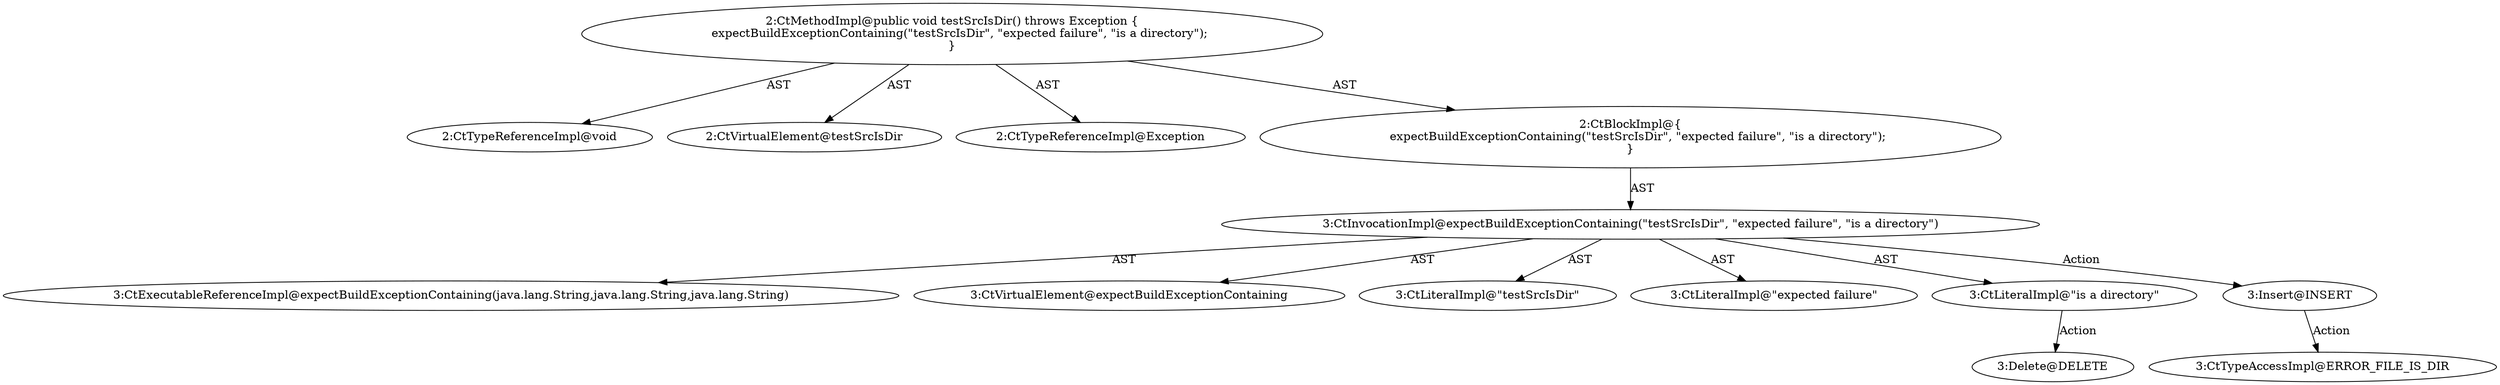 digraph "testSrcIsDir#?" {
0 [label="2:CtTypeReferenceImpl@void" shape=ellipse]
1 [label="2:CtVirtualElement@testSrcIsDir" shape=ellipse]
2 [label="2:CtTypeReferenceImpl@Exception" shape=ellipse]
3 [label="3:CtExecutableReferenceImpl@expectBuildExceptionContaining(java.lang.String,java.lang.String,java.lang.String)" shape=ellipse]
4 [label="3:CtVirtualElement@expectBuildExceptionContaining" shape=ellipse]
5 [label="3:CtLiteralImpl@\"testSrcIsDir\"" shape=ellipse]
6 [label="3:CtLiteralImpl@\"expected failure\"" shape=ellipse]
7 [label="3:CtLiteralImpl@\"is a directory\"" shape=ellipse]
8 [label="3:CtInvocationImpl@expectBuildExceptionContaining(\"testSrcIsDir\", \"expected failure\", \"is a directory\")" shape=ellipse]
9 [label="2:CtBlockImpl@\{
    expectBuildExceptionContaining(\"testSrcIsDir\", \"expected failure\", \"is a directory\");
\}" shape=ellipse]
10 [label="2:CtMethodImpl@public void testSrcIsDir() throws Exception \{
    expectBuildExceptionContaining(\"testSrcIsDir\", \"expected failure\", \"is a directory\");
\}" shape=ellipse]
11 [label="3:Delete@DELETE" shape=ellipse]
12 [label="3:Insert@INSERT" shape=ellipse]
13 [label="3:CtTypeAccessImpl@ERROR_FILE_IS_DIR" shape=ellipse]
7 -> 11 [label="Action"];
8 -> 4 [label="AST"];
8 -> 3 [label="AST"];
8 -> 5 [label="AST"];
8 -> 6 [label="AST"];
8 -> 7 [label="AST"];
8 -> 12 [label="Action"];
9 -> 8 [label="AST"];
10 -> 1 [label="AST"];
10 -> 0 [label="AST"];
10 -> 2 [label="AST"];
10 -> 9 [label="AST"];
12 -> 13 [label="Action"];
}